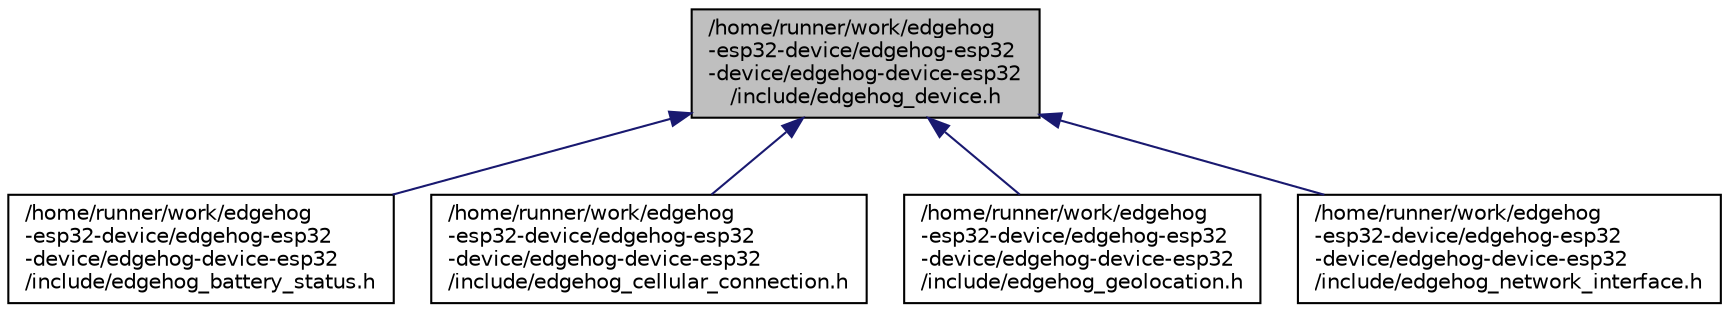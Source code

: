 digraph "/home/runner/work/edgehog-esp32-device/edgehog-esp32-device/edgehog-device-esp32/include/edgehog_device.h"
{
 // LATEX_PDF_SIZE
  edge [fontname="Helvetica",fontsize="10",labelfontname="Helvetica",labelfontsize="10"];
  node [fontname="Helvetica",fontsize="10",shape=record];
  Node1 [label="/home/runner/work/edgehog\l-esp32-device/edgehog-esp32\l-device/edgehog-device-esp32\l/include/edgehog_device.h",height=0.2,width=0.4,color="black", fillcolor="grey75", style="filled", fontcolor="black",tooltip="Edgehog device SDK API."];
  Node1 -> Node2 [dir="back",color="midnightblue",fontsize="10",style="solid",fontname="Helvetica"];
  Node2 [label="/home/runner/work/edgehog\l-esp32-device/edgehog-esp32\l-device/edgehog-device-esp32\l/include/edgehog_battery_status.h",height=0.2,width=0.4,color="black", fillcolor="white", style="filled",URL="$edgehog__battery__status_8h.html",tooltip="Edgehog device battery status API."];
  Node1 -> Node3 [dir="back",color="midnightblue",fontsize="10",style="solid",fontname="Helvetica"];
  Node3 [label="/home/runner/work/edgehog\l-esp32-device/edgehog-esp32\l-device/edgehog-device-esp32\l/include/edgehog_cellular_connection.h",height=0.2,width=0.4,color="black", fillcolor="white", style="filled",URL="$edgehog__cellular__connection_8h.html",tooltip="Edgehog device cellular connection API."];
  Node1 -> Node4 [dir="back",color="midnightblue",fontsize="10",style="solid",fontname="Helvetica"];
  Node4 [label="/home/runner/work/edgehog\l-esp32-device/edgehog-esp32\l-device/edgehog-device-esp32\l/include/edgehog_geolocation.h",height=0.2,width=0.4,color="black", fillcolor="white", style="filled",URL="$edgehog__geolocation_8h_source.html",tooltip=" "];
  Node1 -> Node5 [dir="back",color="midnightblue",fontsize="10",style="solid",fontname="Helvetica"];
  Node5 [label="/home/runner/work/edgehog\l-esp32-device/edgehog-esp32\l-device/edgehog-device-esp32\l/include/edgehog_network_interface.h",height=0.2,width=0.4,color="black", fillcolor="white", style="filled",URL="$edgehog__network__interface_8h.html",tooltip="Edgehog device network interface API."];
}
